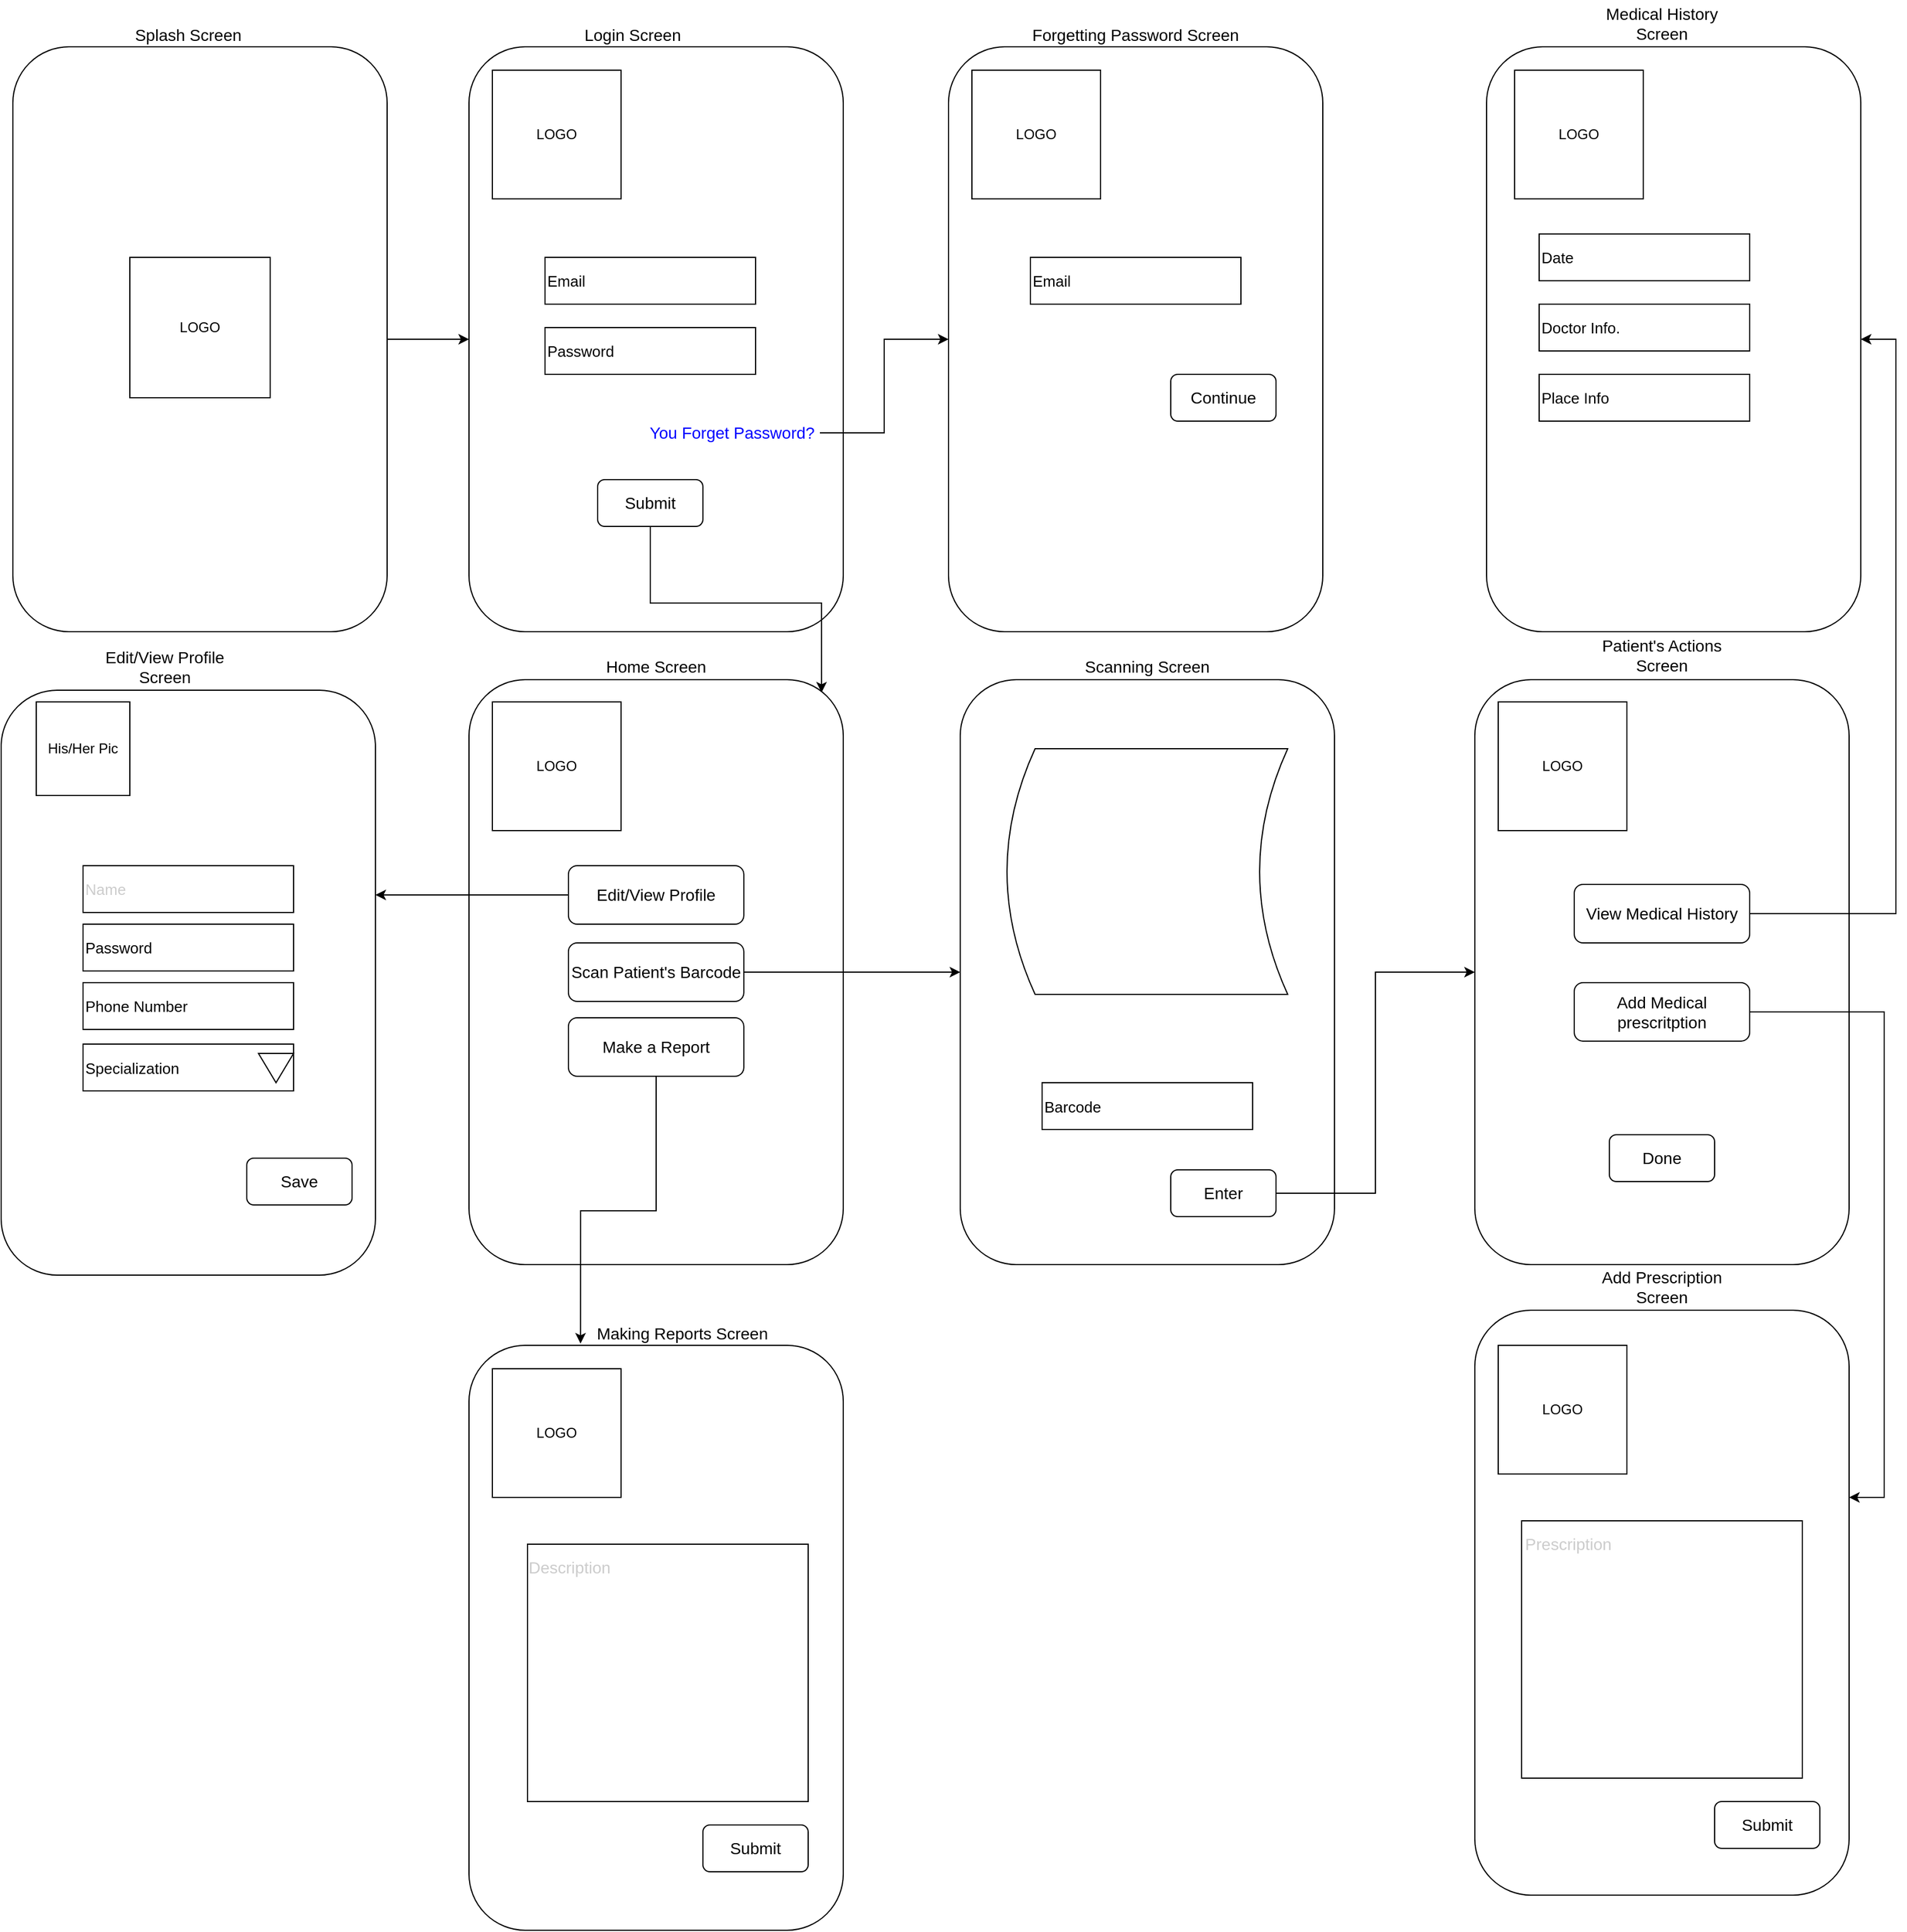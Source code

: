 <mxfile version="13.0.3" type="device"><diagram id="IXUd6YZABCM3kFO6xBRe" name="Page-1"><mxGraphModel dx="2071" dy="714" grid="1" gridSize="10" guides="1" tooltips="1" connect="1" arrows="1" fold="1" page="1" pageScale="1" pageWidth="850" pageHeight="1100" math="0" shadow="0"><root><mxCell id="0"/><mxCell id="1" parent="0"/><mxCell id="eOLcp72nQjabFm5tdHdw-1" value="" style="rounded=1;whiteSpace=wrap;html=1;" vertex="1" parent="1"><mxGeometry x="-30" y="40" width="320" height="500" as="geometry"/></mxCell><mxCell id="eOLcp72nQjabFm5tdHdw-2" value="LOGO" style="whiteSpace=wrap;html=1;aspect=fixed;" vertex="1" parent="1"><mxGeometry x="70" y="220" width="120" height="120" as="geometry"/></mxCell><mxCell id="eOLcp72nQjabFm5tdHdw-3" value="Splash Screen" style="text;html=1;strokeColor=none;fillColor=none;align=center;verticalAlign=middle;whiteSpace=wrap;rounded=0;fontSize=14;" vertex="1" parent="1"><mxGeometry x="60" y="10" width="120" height="40" as="geometry"/></mxCell><mxCell id="eOLcp72nQjabFm5tdHdw-5" value="" style="rounded=1;whiteSpace=wrap;html=1;" vertex="1" parent="1"><mxGeometry x="360" y="40" width="320" height="500" as="geometry"/></mxCell><mxCell id="eOLcp72nQjabFm5tdHdw-6" value="" style="endArrow=classic;html=1;fontSize=14;" edge="1" parent="1" source="eOLcp72nQjabFm5tdHdw-1" target="eOLcp72nQjabFm5tdHdw-5"><mxGeometry width="50" height="50" relative="1" as="geometry"><mxPoint x="400" y="320" as="sourcePoint"/><mxPoint x="450" y="270" as="targetPoint"/></mxGeometry></mxCell><mxCell id="eOLcp72nQjabFm5tdHdw-7" value="LOGO" style="whiteSpace=wrap;html=1;aspect=fixed;" vertex="1" parent="1"><mxGeometry x="380" y="60" width="110" height="110" as="geometry"/></mxCell><mxCell id="eOLcp72nQjabFm5tdHdw-8" value="&lt;font style=&quot;font-size: 13px&quot;&gt;Email&lt;/font&gt;" style="rounded=0;whiteSpace=wrap;html=1;fontSize=14;align=left;" vertex="1" parent="1"><mxGeometry x="425" y="220" width="180" height="40" as="geometry"/></mxCell><mxCell id="eOLcp72nQjabFm5tdHdw-9" value="&lt;font style=&quot;font-size: 13px&quot;&gt;Password&lt;/font&gt;" style="rounded=0;whiteSpace=wrap;html=1;fontSize=14;align=left;" vertex="1" parent="1"><mxGeometry x="425" y="280" width="180" height="40" as="geometry"/></mxCell><mxCell id="eOLcp72nQjabFm5tdHdw-23" style="edgeStyle=orthogonalEdgeStyle;rounded=0;orthogonalLoop=1;jettySize=auto;html=1;entryX=0.942;entryY=0.022;entryDx=0;entryDy=0;entryPerimeter=0;fontSize=14;fontColor=#0000FF;" edge="1" parent="1" source="eOLcp72nQjabFm5tdHdw-10" target="eOLcp72nQjabFm5tdHdw-21"><mxGeometry relative="1" as="geometry"/></mxCell><mxCell id="eOLcp72nQjabFm5tdHdw-10" value="Submit" style="rounded=1;whiteSpace=wrap;html=1;fontSize=14;" vertex="1" parent="1"><mxGeometry x="470" y="410" width="90" height="40" as="geometry"/></mxCell><mxCell id="eOLcp72nQjabFm5tdHdw-24" style="edgeStyle=orthogonalEdgeStyle;rounded=0;orthogonalLoop=1;jettySize=auto;html=1;fontSize=14;fontColor=#0000FF;" edge="1" parent="1" source="eOLcp72nQjabFm5tdHdw-11" target="eOLcp72nQjabFm5tdHdw-13"><mxGeometry relative="1" as="geometry"/></mxCell><mxCell id="eOLcp72nQjabFm5tdHdw-11" value="You Forget Password?" style="text;html=1;strokeColor=none;fillColor=none;align=center;verticalAlign=middle;whiteSpace=wrap;rounded=0;fontSize=14;fontColor=#0000FF;" vertex="1" parent="1"><mxGeometry x="510" y="360" width="150" height="20" as="geometry"/></mxCell><mxCell id="eOLcp72nQjabFm5tdHdw-12" value="Login Screen" style="text;html=1;strokeColor=none;fillColor=none;align=center;verticalAlign=middle;whiteSpace=wrap;rounded=0;fontSize=14;" vertex="1" parent="1"><mxGeometry x="440" y="10" width="120" height="40" as="geometry"/></mxCell><mxCell id="eOLcp72nQjabFm5tdHdw-13" value="" style="rounded=1;whiteSpace=wrap;html=1;" vertex="1" parent="1"><mxGeometry x="770" y="40" width="320" height="500" as="geometry"/></mxCell><mxCell id="eOLcp72nQjabFm5tdHdw-14" value="LOGO" style="whiteSpace=wrap;html=1;aspect=fixed;" vertex="1" parent="1"><mxGeometry x="790" y="60" width="110" height="110" as="geometry"/></mxCell><mxCell id="eOLcp72nQjabFm5tdHdw-16" value="Forgetting Password Screen" style="text;html=1;strokeColor=none;fillColor=none;align=center;verticalAlign=middle;whiteSpace=wrap;rounded=0;fontSize=14;" vertex="1" parent="1"><mxGeometry x="840" y="10" width="180" height="40" as="geometry"/></mxCell><mxCell id="eOLcp72nQjabFm5tdHdw-17" value="&lt;font style=&quot;font-size: 13px&quot;&gt;Email&lt;/font&gt;" style="rounded=0;whiteSpace=wrap;html=1;fontSize=14;align=left;" vertex="1" parent="1"><mxGeometry x="840" y="220" width="180" height="40" as="geometry"/></mxCell><mxCell id="eOLcp72nQjabFm5tdHdw-18" value="Continue" style="rounded=1;whiteSpace=wrap;html=1;fontSize=14;" vertex="1" parent="1"><mxGeometry x="960" y="320" width="90" height="40" as="geometry"/></mxCell><mxCell id="eOLcp72nQjabFm5tdHdw-21" value="" style="rounded=1;whiteSpace=wrap;html=1;" vertex="1" parent="1"><mxGeometry x="360" y="581" width="320" height="500" as="geometry"/></mxCell><mxCell id="eOLcp72nQjabFm5tdHdw-22" value="LOGO" style="whiteSpace=wrap;html=1;aspect=fixed;" vertex="1" parent="1"><mxGeometry x="380" y="600" width="110" height="110" as="geometry"/></mxCell><mxCell id="eOLcp72nQjabFm5tdHdw-25" value="Home Screen" style="text;html=1;strokeColor=none;fillColor=none;align=center;verticalAlign=middle;whiteSpace=wrap;rounded=0;fontSize=14;" vertex="1" parent="1"><mxGeometry x="460" y="550" width="120" height="40" as="geometry"/></mxCell><mxCell id="eOLcp72nQjabFm5tdHdw-55" style="edgeStyle=orthogonalEdgeStyle;rounded=0;orthogonalLoop=1;jettySize=auto;html=1;entryX=0;entryY=0.5;entryDx=0;entryDy=0;fontSize=14;fontColor=#CCCCCC;" edge="1" parent="1" source="eOLcp72nQjabFm5tdHdw-26" target="eOLcp72nQjabFm5tdHdw-53"><mxGeometry relative="1" as="geometry"/></mxCell><mxCell id="eOLcp72nQjabFm5tdHdw-26" value="&lt;font color=&quot;#000000&quot;&gt;Scan Patient's Barcode&lt;/font&gt;" style="rounded=1;whiteSpace=wrap;html=1;fontSize=14;fontColor=#0000FF;" vertex="1" parent="1"><mxGeometry x="445" y="806" width="150" height="50" as="geometry"/></mxCell><mxCell id="eOLcp72nQjabFm5tdHdw-33" style="edgeStyle=orthogonalEdgeStyle;rounded=0;orthogonalLoop=1;jettySize=auto;html=1;entryX=1;entryY=0.35;entryDx=0;entryDy=0;entryPerimeter=0;fontSize=14;fontColor=#0000FF;" edge="1" parent="1" source="eOLcp72nQjabFm5tdHdw-27" target="eOLcp72nQjabFm5tdHdw-29"><mxGeometry relative="1" as="geometry"/></mxCell><mxCell id="eOLcp72nQjabFm5tdHdw-27" value="&lt;font color=&quot;#000000&quot;&gt;Edit/View Profile&lt;/font&gt;" style="rounded=1;whiteSpace=wrap;html=1;fontSize=14;fontColor=#0000FF;" vertex="1" parent="1"><mxGeometry x="445" y="740" width="150" height="50" as="geometry"/></mxCell><mxCell id="eOLcp72nQjabFm5tdHdw-44" style="edgeStyle=orthogonalEdgeStyle;rounded=0;orthogonalLoop=1;jettySize=auto;html=1;fontSize=14;fontColor=#0000FF;entryX=0.298;entryY=-0.003;entryDx=0;entryDy=0;entryPerimeter=0;" edge="1" parent="1" source="eOLcp72nQjabFm5tdHdw-28" target="eOLcp72nQjabFm5tdHdw-42"><mxGeometry relative="1" as="geometry"><mxPoint x="520" y="1140" as="targetPoint"/></mxGeometry></mxCell><mxCell id="eOLcp72nQjabFm5tdHdw-28" value="&lt;font color=&quot;#000000&quot;&gt;Make a Report&lt;/font&gt;" style="rounded=1;whiteSpace=wrap;html=1;fontSize=14;fontColor=#0000FF;" vertex="1" parent="1"><mxGeometry x="445" y="870" width="150" height="50" as="geometry"/></mxCell><mxCell id="eOLcp72nQjabFm5tdHdw-29" value="" style="rounded=1;whiteSpace=wrap;html=1;" vertex="1" parent="1"><mxGeometry x="-40" y="590" width="320" height="500" as="geometry"/></mxCell><mxCell id="eOLcp72nQjabFm5tdHdw-31" value="His/Her Pic" style="whiteSpace=wrap;html=1;aspect=fixed;" vertex="1" parent="1"><mxGeometry x="-10" y="600" width="80" height="80" as="geometry"/></mxCell><mxCell id="eOLcp72nQjabFm5tdHdw-32" value="Edit/View Profile Screen" style="text;html=1;strokeColor=none;fillColor=none;align=center;verticalAlign=middle;whiteSpace=wrap;rounded=0;fontSize=14;" vertex="1" parent="1"><mxGeometry x="40" y="550" width="120" height="40" as="geometry"/></mxCell><mxCell id="eOLcp72nQjabFm5tdHdw-35" value="&lt;span style=&quot;font-size: 13px&quot;&gt;&lt;font color=&quot;#cccccc&quot;&gt;Name&lt;/font&gt;&lt;/span&gt;" style="rounded=0;whiteSpace=wrap;html=1;fontSize=14;align=left;" vertex="1" parent="1"><mxGeometry x="30" y="740" width="180" height="40" as="geometry"/></mxCell><mxCell id="eOLcp72nQjabFm5tdHdw-36" value="&lt;font style=&quot;font-size: 13px&quot;&gt;Password&lt;/font&gt;" style="rounded=0;whiteSpace=wrap;html=1;fontSize=14;align=left;" vertex="1" parent="1"><mxGeometry x="30" y="790" width="180" height="40" as="geometry"/></mxCell><mxCell id="eOLcp72nQjabFm5tdHdw-38" value="&lt;span style=&quot;font-size: 13px&quot;&gt;Phone Number&lt;/span&gt;" style="rounded=0;whiteSpace=wrap;html=1;fontSize=14;align=left;" vertex="1" parent="1"><mxGeometry x="30" y="840" width="180" height="40" as="geometry"/></mxCell><mxCell id="eOLcp72nQjabFm5tdHdw-39" value="&lt;span style=&quot;font-size: 13px&quot;&gt;Specialization&lt;/span&gt;" style="rounded=0;whiteSpace=wrap;html=1;fontSize=14;align=left;" vertex="1" parent="1"><mxGeometry x="30" y="892.5" width="180" height="40" as="geometry"/></mxCell><mxCell id="eOLcp72nQjabFm5tdHdw-40" value="" style="triangle;whiteSpace=wrap;html=1;fontSize=14;fontColor=#0000FF;direction=south;" vertex="1" parent="1"><mxGeometry x="180" y="900.5" width="30" height="25" as="geometry"/></mxCell><mxCell id="eOLcp72nQjabFm5tdHdw-42" value="" style="rounded=1;whiteSpace=wrap;html=1;" vertex="1" parent="1"><mxGeometry x="360" y="1150" width="320" height="500" as="geometry"/></mxCell><mxCell id="eOLcp72nQjabFm5tdHdw-43" value="LOGO" style="whiteSpace=wrap;html=1;aspect=fixed;" vertex="1" parent="1"><mxGeometry x="380" y="1170" width="110" height="110" as="geometry"/></mxCell><mxCell id="eOLcp72nQjabFm5tdHdw-45" value="&lt;div style=&quot;text-align: justify&quot;&gt;&lt;br&gt;&lt;/div&gt;" style="rounded=0;whiteSpace=wrap;html=1;align=left;" vertex="1" parent="1"><mxGeometry x="410" y="1320" width="240" height="220" as="geometry"/></mxCell><mxCell id="eOLcp72nQjabFm5tdHdw-47" value="Submit" style="rounded=1;whiteSpace=wrap;html=1;fontSize=14;" vertex="1" parent="1"><mxGeometry x="560" y="1560" width="90" height="40" as="geometry"/></mxCell><mxCell id="eOLcp72nQjabFm5tdHdw-48" value="Description" style="text;html=1;strokeColor=none;fillColor=none;align=center;verticalAlign=middle;whiteSpace=wrap;rounded=0;fontSize=14;fontColor=#CCCCCC;" vertex="1" parent="1"><mxGeometry x="426" y="1330" width="40" height="20" as="geometry"/></mxCell><mxCell id="eOLcp72nQjabFm5tdHdw-49" value="Making Reports Screen" style="text;html=1;strokeColor=none;fillColor=none;align=center;verticalAlign=middle;whiteSpace=wrap;rounded=0;fontSize=14;" vertex="1" parent="1"><mxGeometry x="445" y="1120" width="195" height="40" as="geometry"/></mxCell><mxCell id="eOLcp72nQjabFm5tdHdw-52" value="Save" style="rounded=1;whiteSpace=wrap;html=1;fontSize=14;" vertex="1" parent="1"><mxGeometry x="170" y="990" width="90" height="40" as="geometry"/></mxCell><mxCell id="eOLcp72nQjabFm5tdHdw-53" value="" style="rounded=1;whiteSpace=wrap;html=1;" vertex="1" parent="1"><mxGeometry x="780" y="581" width="320" height="500" as="geometry"/></mxCell><mxCell id="eOLcp72nQjabFm5tdHdw-56" value="&lt;span style=&quot;font-size: 13px&quot;&gt;Barcode&lt;/span&gt;" style="rounded=0;whiteSpace=wrap;html=1;fontSize=14;align=left;" vertex="1" parent="1"><mxGeometry x="850" y="925.5" width="180" height="40" as="geometry"/></mxCell><mxCell id="eOLcp72nQjabFm5tdHdw-57" value="Scanning Screen" style="text;html=1;strokeColor=none;fillColor=none;align=center;verticalAlign=middle;whiteSpace=wrap;rounded=0;fontSize=14;" vertex="1" parent="1"><mxGeometry x="880" y="550" width="120" height="40" as="geometry"/></mxCell><mxCell id="eOLcp72nQjabFm5tdHdw-61" style="edgeStyle=orthogonalEdgeStyle;rounded=0;orthogonalLoop=1;jettySize=auto;html=1;fontSize=14;fontColor=#CCCCCC;" edge="1" parent="1" source="eOLcp72nQjabFm5tdHdw-58" target="eOLcp72nQjabFm5tdHdw-60"><mxGeometry relative="1" as="geometry"/></mxCell><mxCell id="eOLcp72nQjabFm5tdHdw-58" value="Enter" style="rounded=1;whiteSpace=wrap;html=1;fontSize=14;" vertex="1" parent="1"><mxGeometry x="960" y="1000" width="90" height="40" as="geometry"/></mxCell><mxCell id="eOLcp72nQjabFm5tdHdw-59" value="" style="shape=dataStorage;whiteSpace=wrap;html=1;fontSize=14;fontColor=#CCCCCC;" vertex="1" parent="1"><mxGeometry x="820" y="640" width="240" height="210" as="geometry"/></mxCell><mxCell id="eOLcp72nQjabFm5tdHdw-60" value="" style="rounded=1;whiteSpace=wrap;html=1;" vertex="1" parent="1"><mxGeometry x="1220" y="581" width="320" height="500" as="geometry"/></mxCell><mxCell id="eOLcp72nQjabFm5tdHdw-62" value="LOGO" style="whiteSpace=wrap;html=1;aspect=fixed;" vertex="1" parent="1"><mxGeometry x="1240" y="600" width="110" height="110" as="geometry"/></mxCell><mxCell id="eOLcp72nQjabFm5tdHdw-69" style="edgeStyle=orthogonalEdgeStyle;rounded=0;orthogonalLoop=1;jettySize=auto;html=1;fontSize=14;fontColor=#CCCCCC;" edge="1" parent="1" source="eOLcp72nQjabFm5tdHdw-63" target="eOLcp72nQjabFm5tdHdw-68"><mxGeometry relative="1" as="geometry"><mxPoint x="1640" y="1280" as="targetPoint"/><Array as="points"><mxPoint x="1570" y="865"/><mxPoint x="1570" y="1280"/></Array></mxGeometry></mxCell><mxCell id="eOLcp72nQjabFm5tdHdw-63" value="&lt;font color=&quot;#000000&quot;&gt;Add Medical prescritption&lt;/font&gt;" style="rounded=1;whiteSpace=wrap;html=1;fontSize=14;fontColor=#0000FF;" vertex="1" parent="1"><mxGeometry x="1305" y="840" width="150" height="50" as="geometry"/></mxCell><mxCell id="eOLcp72nQjabFm5tdHdw-78" style="edgeStyle=orthogonalEdgeStyle;rounded=0;orthogonalLoop=1;jettySize=auto;html=1;fontSize=14;fontColor=#CCCCCC;" edge="1" parent="1" source="eOLcp72nQjabFm5tdHdw-64" target="eOLcp72nQjabFm5tdHdw-77"><mxGeometry relative="1" as="geometry"><mxPoint x="1610" y="325.429" as="targetPoint"/><Array as="points"><mxPoint x="1580" y="781"/><mxPoint x="1580" y="290"/></Array></mxGeometry></mxCell><mxCell id="eOLcp72nQjabFm5tdHdw-64" value="&lt;font color=&quot;#000000&quot;&gt;View Medical History&lt;/font&gt;" style="rounded=1;whiteSpace=wrap;html=1;fontSize=14;fontColor=#0000FF;" vertex="1" parent="1"><mxGeometry x="1305" y="756" width="150" height="50" as="geometry"/></mxCell><mxCell id="eOLcp72nQjabFm5tdHdw-67" value="Done" style="rounded=1;whiteSpace=wrap;html=1;fontSize=14;" vertex="1" parent="1"><mxGeometry x="1335" y="970" width="90" height="40" as="geometry"/></mxCell><mxCell id="eOLcp72nQjabFm5tdHdw-68" value="" style="rounded=1;whiteSpace=wrap;html=1;" vertex="1" parent="1"><mxGeometry x="1220" y="1120" width="320" height="500" as="geometry"/></mxCell><mxCell id="eOLcp72nQjabFm5tdHdw-71" value="LOGO" style="whiteSpace=wrap;html=1;aspect=fixed;" vertex="1" parent="1"><mxGeometry x="1240" y="1150" width="110" height="110" as="geometry"/></mxCell><mxCell id="eOLcp72nQjabFm5tdHdw-72" value="&lt;div style=&quot;text-align: justify&quot;&gt;&lt;br&gt;&lt;/div&gt;" style="rounded=0;whiteSpace=wrap;html=1;align=left;" vertex="1" parent="1"><mxGeometry x="1260" y="1300" width="240" height="220" as="geometry"/></mxCell><mxCell id="eOLcp72nQjabFm5tdHdw-73" value="Submit" style="rounded=1;whiteSpace=wrap;html=1;fontSize=14;" vertex="1" parent="1"><mxGeometry x="1425" y="1540" width="90" height="40" as="geometry"/></mxCell><mxCell id="eOLcp72nQjabFm5tdHdw-74" value="Patient's Actions Screen" style="text;html=1;strokeColor=none;fillColor=none;align=center;verticalAlign=middle;whiteSpace=wrap;rounded=0;fontSize=14;" vertex="1" parent="1"><mxGeometry x="1320" y="540" width="120" height="40" as="geometry"/></mxCell><mxCell id="eOLcp72nQjabFm5tdHdw-75" value="Prescription" style="text;html=1;strokeColor=none;fillColor=none;align=center;verticalAlign=middle;whiteSpace=wrap;rounded=0;fontSize=14;fontColor=#CCCCCC;" vertex="1" parent="1"><mxGeometry x="1280" y="1310" width="40" height="20" as="geometry"/></mxCell><mxCell id="eOLcp72nQjabFm5tdHdw-76" value="Add Prescription Screen" style="text;html=1;strokeColor=none;fillColor=none;align=center;verticalAlign=middle;whiteSpace=wrap;rounded=0;fontSize=14;" vertex="1" parent="1"><mxGeometry x="1320" y="1080" width="120" height="40" as="geometry"/></mxCell><mxCell id="eOLcp72nQjabFm5tdHdw-77" value="" style="rounded=1;whiteSpace=wrap;html=1;" vertex="1" parent="1"><mxGeometry x="1230" y="40" width="320" height="500" as="geometry"/></mxCell><mxCell id="eOLcp72nQjabFm5tdHdw-79" value="Medical History Screen" style="text;html=1;strokeColor=none;fillColor=none;align=center;verticalAlign=middle;whiteSpace=wrap;rounded=0;fontSize=14;" vertex="1" parent="1"><mxGeometry x="1320" width="120" height="40" as="geometry"/></mxCell><mxCell id="eOLcp72nQjabFm5tdHdw-80" value="LOGO" style="whiteSpace=wrap;html=1;aspect=fixed;" vertex="1" parent="1"><mxGeometry x="1254" y="60" width="110" height="110" as="geometry"/></mxCell><mxCell id="eOLcp72nQjabFm5tdHdw-82" value="&lt;span style=&quot;font-size: 13px&quot;&gt;Date&lt;/span&gt;" style="rounded=0;whiteSpace=wrap;html=1;fontSize=14;align=left;" vertex="1" parent="1"><mxGeometry x="1275" y="200" width="180" height="40" as="geometry"/></mxCell><mxCell id="eOLcp72nQjabFm5tdHdw-83" value="&lt;span style=&quot;font-size: 13px&quot;&gt;Doctor Info.&lt;/span&gt;" style="rounded=0;whiteSpace=wrap;html=1;fontSize=14;align=left;" vertex="1" parent="1"><mxGeometry x="1275" y="260" width="180" height="40" as="geometry"/></mxCell><mxCell id="eOLcp72nQjabFm5tdHdw-84" value="&lt;span style=&quot;font-size: 13px&quot;&gt;Place Info&lt;/span&gt;" style="rounded=0;whiteSpace=wrap;html=1;fontSize=14;align=left;" vertex="1" parent="1"><mxGeometry x="1275" y="320" width="180" height="40" as="geometry"/></mxCell></root></mxGraphModel></diagram></mxfile>
